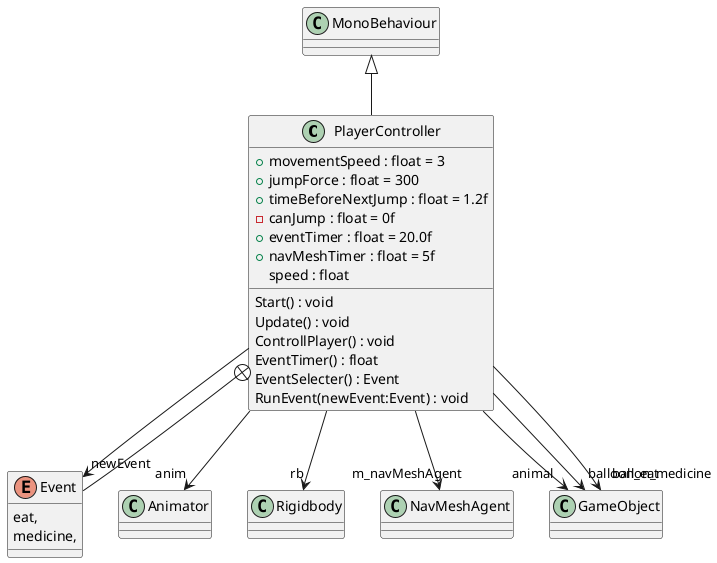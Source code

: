 @startuml
class PlayerController {
    + movementSpeed : float = 3
    + jumpForce : float = 300
    + timeBeforeNextJump : float = 1.2f
    - canJump : float = 0f
    + eventTimer : float = 20.0f
    + navMeshTimer : float = 5f
    speed : float
    Start() : void
    Update() : void
    ControllPlayer() : void
    EventTimer() : float
    EventSelecter() : Event
    RunEvent(newEvent:Event) : void
}
enum Event {
    eat,
    medicine,
}
MonoBehaviour <|-- PlayerController
PlayerController --> "anim" Animator
PlayerController --> "rb" Rigidbody
PlayerController --> "m_navMeshAgent" NavMeshAgent
PlayerController --> "newEvent" Event
PlayerController --> "animal" GameObject
PlayerController --> "balloon_eat" GameObject
PlayerController --> "ballon_medicine" GameObject
PlayerController +-- Event
@enduml
